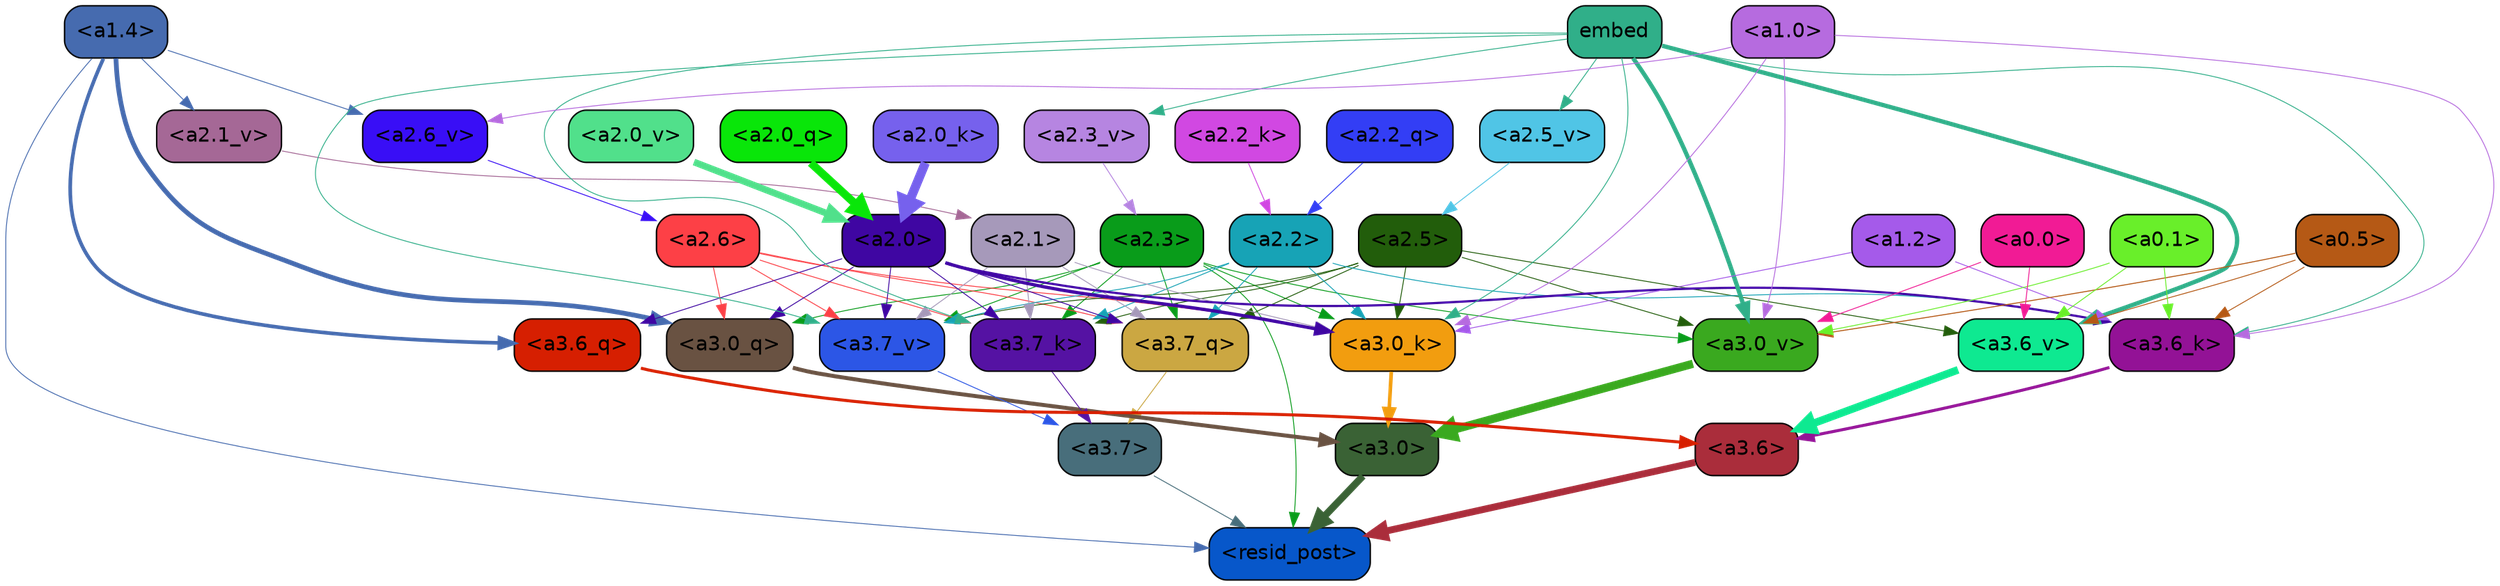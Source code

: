 strict digraph "" {
	graph [bgcolor=transparent,
		layout=dot,
		overlap=false,
		splines=true
	];
	"<a3.7>"	[color=black,
		fillcolor="#486e7b",
		fontname=Helvetica,
		shape=box,
		style="filled, rounded"];
	"<resid_post>"	[color=black,
		fillcolor="#0757ca",
		fontname=Helvetica,
		shape=box,
		style="filled, rounded"];
	"<a3.7>" -> "<resid_post>"	[color="#486e7b",
		penwidth=0.6];
	"<a3.6>"	[color=black,
		fillcolor="#aa2d3b",
		fontname=Helvetica,
		shape=box,
		style="filled, rounded"];
	"<a3.6>" -> "<resid_post>"	[color="#aa2d3b",
		penwidth=4.753257989883423];
	"<a3.0>"	[color=black,
		fillcolor="#3a6235",
		fontname=Helvetica,
		shape=box,
		style="filled, rounded"];
	"<a3.0>" -> "<resid_post>"	[color="#3a6235",
		penwidth=4.90053927898407];
	"<a2.3>"	[color=black,
		fillcolor="#099c1a",
		fontname=Helvetica,
		shape=box,
		style="filled, rounded"];
	"<a2.3>" -> "<resid_post>"	[color="#099c1a",
		penwidth=0.6];
	"<a3.7_q>"	[color=black,
		fillcolor="#cba742",
		fontname=Helvetica,
		shape=box,
		style="filled, rounded"];
	"<a2.3>" -> "<a3.7_q>"	[color="#099c1a",
		penwidth=0.6];
	"<a3.0_q>"	[color=black,
		fillcolor="#695242",
		fontname=Helvetica,
		shape=box,
		style="filled, rounded"];
	"<a2.3>" -> "<a3.0_q>"	[color="#099c1a",
		penwidth=0.6];
	"<a3.7_k>"	[color=black,
		fillcolor="#5512a3",
		fontname=Helvetica,
		shape=box,
		style="filled, rounded"];
	"<a2.3>" -> "<a3.7_k>"	[color="#099c1a",
		penwidth=0.6];
	"<a3.0_k>"	[color=black,
		fillcolor="#f29d0f",
		fontname=Helvetica,
		shape=box,
		style="filled, rounded"];
	"<a2.3>" -> "<a3.0_k>"	[color="#099c1a",
		penwidth=0.6];
	"<a3.7_v>"	[color=black,
		fillcolor="#2c56e6",
		fontname=Helvetica,
		shape=box,
		style="filled, rounded"];
	"<a2.3>" -> "<a3.7_v>"	[color="#099c1a",
		penwidth=0.6];
	"<a3.0_v>"	[color=black,
		fillcolor="#3aa91f",
		fontname=Helvetica,
		shape=box,
		style="filled, rounded"];
	"<a2.3>" -> "<a3.0_v>"	[color="#099c1a",
		penwidth=0.6];
	"<a1.4>"	[color=black,
		fillcolor="#466baf",
		fontname=Helvetica,
		shape=box,
		style="filled, rounded"];
	"<a1.4>" -> "<resid_post>"	[color="#466baf",
		penwidth=0.6];
	"<a3.6_q>"	[color=black,
		fillcolor="#d61f01",
		fontname=Helvetica,
		shape=box,
		style="filled, rounded"];
	"<a1.4>" -> "<a3.6_q>"	[color="#466baf",
		penwidth=2.5149343013763428];
	"<a1.4>" -> "<a3.0_q>"	[color="#466baf",
		penwidth=3.2760138511657715];
	"<a2.6_v>"	[color=black,
		fillcolor="#390ef6",
		fontname=Helvetica,
		shape=box,
		style="filled, rounded"];
	"<a1.4>" -> "<a2.6_v>"	[color="#466baf",
		penwidth=0.6];
	"<a2.1_v>"	[color=black,
		fillcolor="#a56896",
		fontname=Helvetica,
		shape=box,
		style="filled, rounded"];
	"<a1.4>" -> "<a2.1_v>"	[color="#466baf",
		penwidth=0.6];
	"<a3.7_q>" -> "<a3.7>"	[color="#cba742",
		penwidth=0.6];
	"<a3.6_q>" -> "<a3.6>"	[color="#d61f01",
		penwidth=2.091020345687866];
	"<a3.0_q>" -> "<a3.0>"	[color="#695242",
		penwidth=2.7421876192092896];
	"<a3.7_k>" -> "<a3.7>"	[color="#5512a3",
		penwidth=0.6];
	"<a3.6_k>"	[color=black,
		fillcolor="#931296",
		fontname=Helvetica,
		shape=box,
		style="filled, rounded"];
	"<a3.6_k>" -> "<a3.6>"	[color="#931296",
		penwidth=2.048597991466522];
	"<a3.0_k>" -> "<a3.0>"	[color="#f29d0f",
		penwidth=2.476402521133423];
	"<a3.7_v>" -> "<a3.7>"	[color="#2c56e6",
		penwidth=0.6];
	"<a3.6_v>"	[color=black,
		fillcolor="#0ee991",
		fontname=Helvetica,
		shape=box,
		style="filled, rounded"];
	"<a3.6_v>" -> "<a3.6>"	[color="#0ee991",
		penwidth=5.2550448179244995];
	"<a3.0_v>" -> "<a3.0>"	[color="#3aa91f",
		penwidth=5.652270674705505];
	"<a2.6>"	[color=black,
		fillcolor="#fd4046",
		fontname=Helvetica,
		shape=box,
		style="filled, rounded"];
	"<a2.6>" -> "<a3.7_q>"	[color="#fd4046",
		penwidth=0.6];
	"<a2.6>" -> "<a3.0_q>"	[color="#fd4046",
		penwidth=0.6];
	"<a2.6>" -> "<a3.7_k>"	[color="#fd4046",
		penwidth=0.6];
	"<a2.6>" -> "<a3.0_k>"	[color="#fd4046",
		penwidth=0.6];
	"<a2.6>" -> "<a3.7_v>"	[color="#fd4046",
		penwidth=0.6];
	"<a2.5>"	[color=black,
		fillcolor="#225d0b",
		fontname=Helvetica,
		shape=box,
		style="filled, rounded"];
	"<a2.5>" -> "<a3.7_q>"	[color="#225d0b",
		penwidth=0.6];
	"<a2.5>" -> "<a3.7_k>"	[color="#225d0b",
		penwidth=0.6];
	"<a2.5>" -> "<a3.0_k>"	[color="#225d0b",
		penwidth=0.6];
	"<a2.5>" -> "<a3.7_v>"	[color="#225d0b",
		penwidth=0.6];
	"<a2.5>" -> "<a3.6_v>"	[color="#225d0b",
		penwidth=0.6];
	"<a2.5>" -> "<a3.0_v>"	[color="#225d0b",
		penwidth=0.6];
	"<a2.2>"	[color=black,
		fillcolor="#17a3b6",
		fontname=Helvetica,
		shape=box,
		style="filled, rounded"];
	"<a2.2>" -> "<a3.7_q>"	[color="#17a3b6",
		penwidth=0.6];
	"<a2.2>" -> "<a3.7_k>"	[color="#17a3b6",
		penwidth=0.6];
	"<a2.2>" -> "<a3.6_k>"	[color="#17a3b6",
		penwidth=0.6];
	"<a2.2>" -> "<a3.0_k>"	[color="#17a3b6",
		penwidth=0.6];
	"<a2.2>" -> "<a3.7_v>"	[color="#17a3b6",
		penwidth=0.6];
	"<a2.1>"	[color=black,
		fillcolor="#a699ba",
		fontname=Helvetica,
		shape=box,
		style="filled, rounded"];
	"<a2.1>" -> "<a3.7_q>"	[color="#a699ba",
		penwidth=0.6];
	"<a2.1>" -> "<a3.7_k>"	[color="#a699ba",
		penwidth=0.6];
	"<a2.1>" -> "<a3.0_k>"	[color="#a699ba",
		penwidth=0.6];
	"<a2.1>" -> "<a3.7_v>"	[color="#a699ba",
		penwidth=0.6];
	"<a2.0>"	[color=black,
		fillcolor="#3f06a2",
		fontname=Helvetica,
		shape=box,
		style="filled, rounded"];
	"<a2.0>" -> "<a3.7_q>"	[color="#3f06a2",
		penwidth=0.6];
	"<a2.0>" -> "<a3.6_q>"	[color="#3f06a2",
		penwidth=0.6];
	"<a2.0>" -> "<a3.0_q>"	[color="#3f06a2",
		penwidth=0.6];
	"<a2.0>" -> "<a3.7_k>"	[color="#3f06a2",
		penwidth=0.6];
	"<a2.0>" -> "<a3.6_k>"	[color="#3f06a2",
		penwidth=1.5290023684501648];
	"<a2.0>" -> "<a3.0_k>"	[color="#3f06a2",
		penwidth=2.2635570764541626];
	"<a2.0>" -> "<a3.7_v>"	[color="#3f06a2",
		penwidth=0.6];
	embed	[color=black,
		fillcolor="#30af89",
		fontname=Helvetica,
		shape=box,
		style="filled, rounded"];
	embed -> "<a3.7_k>"	[color="#30af89",
		penwidth=0.6];
	embed -> "<a3.6_k>"	[color="#30af89",
		penwidth=0.6];
	embed -> "<a3.0_k>"	[color="#30af89",
		penwidth=0.6];
	embed -> "<a3.7_v>"	[color="#30af89",
		penwidth=0.6];
	embed -> "<a3.6_v>"	[color="#30af89",
		penwidth=2.9556376338005066];
	embed -> "<a3.0_v>"	[color="#30af89",
		penwidth=2.972973108291626];
	"<a2.5_v>"	[color=black,
		fillcolor="#50c5e6",
		fontname=Helvetica,
		shape=box,
		style="filled, rounded"];
	embed -> "<a2.5_v>"	[color="#30af89",
		penwidth=0.6];
	"<a2.3_v>"	[color=black,
		fillcolor="#b685e1",
		fontname=Helvetica,
		shape=box,
		style="filled, rounded"];
	embed -> "<a2.3_v>"	[color="#30af89",
		penwidth=0.6];
	"<a1.2>"	[color=black,
		fillcolor="#a55aea",
		fontname=Helvetica,
		shape=box,
		style="filled, rounded"];
	"<a1.2>" -> "<a3.6_k>"	[color="#a55aea",
		penwidth=0.6];
	"<a1.2>" -> "<a3.0_k>"	[color="#a55aea",
		penwidth=0.6];
	"<a1.0>"	[color=black,
		fillcolor="#b66bdf",
		fontname=Helvetica,
		shape=box,
		style="filled, rounded"];
	"<a1.0>" -> "<a3.6_k>"	[color="#b66bdf",
		penwidth=0.6];
	"<a1.0>" -> "<a3.0_k>"	[color="#b66bdf",
		penwidth=0.6];
	"<a1.0>" -> "<a3.0_v>"	[color="#b66bdf",
		penwidth=0.6];
	"<a1.0>" -> "<a2.6_v>"	[color="#b66bdf",
		penwidth=0.6];
	"<a0.5>"	[color=black,
		fillcolor="#b55915",
		fontname=Helvetica,
		shape=box,
		style="filled, rounded"];
	"<a0.5>" -> "<a3.6_k>"	[color="#b55915",
		penwidth=0.6];
	"<a0.5>" -> "<a3.6_v>"	[color="#b55915",
		penwidth=0.6];
	"<a0.5>" -> "<a3.0_v>"	[color="#b55915",
		penwidth=0.6790935099124908];
	"<a0.1>"	[color=black,
		fillcolor="#69ef2a",
		fontname=Helvetica,
		shape=box,
		style="filled, rounded"];
	"<a0.1>" -> "<a3.6_k>"	[color="#69ef2a",
		penwidth=0.6];
	"<a0.1>" -> "<a3.6_v>"	[color="#69ef2a",
		penwidth=0.6];
	"<a0.1>" -> "<a3.0_v>"	[color="#69ef2a",
		penwidth=0.6];
	"<a0.0>"	[color=black,
		fillcolor="#f11b95",
		fontname=Helvetica,
		shape=box,
		style="filled, rounded"];
	"<a0.0>" -> "<a3.6_v>"	[color="#f11b95",
		penwidth=0.6];
	"<a0.0>" -> "<a3.0_v>"	[color="#f11b95",
		penwidth=0.6];
	"<a2.2_q>"	[color=black,
		fillcolor="#333ef5",
		fontname=Helvetica,
		shape=box,
		style="filled, rounded"];
	"<a2.2_q>" -> "<a2.2>"	[color="#333ef5",
		penwidth=0.6];
	"<a2.0_q>"	[color=black,
		fillcolor="#09e609",
		fontname=Helvetica,
		shape=box,
		style="filled, rounded"];
	"<a2.0_q>" -> "<a2.0>"	[color="#09e609",
		penwidth=5.557696580886841];
	"<a2.2_k>"	[color=black,
		fillcolor="#d148e2",
		fontname=Helvetica,
		shape=box,
		style="filled, rounded"];
	"<a2.2_k>" -> "<a2.2>"	[color="#d148e2",
		penwidth=0.6];
	"<a2.0_k>"	[color=black,
		fillcolor="#7661ed",
		fontname=Helvetica,
		shape=box,
		style="filled, rounded"];
	"<a2.0_k>" -> "<a2.0>"	[color="#7661ed",
		penwidth=6.320472955703735];
	"<a2.6_v>" -> "<a2.6>"	[color="#390ef6",
		penwidth=0.6];
	"<a2.5_v>" -> "<a2.5>"	[color="#50c5e6",
		penwidth=0.6];
	"<a2.3_v>" -> "<a2.3>"	[color="#b685e1",
		penwidth=0.6];
	"<a2.1_v>" -> "<a2.1>"	[color="#a56896",
		penwidth=0.6];
	"<a2.0_v>"	[color=black,
		fillcolor="#51e08b",
		fontname=Helvetica,
		shape=box,
		style="filled, rounded"];
	"<a2.0_v>" -> "<a2.0>"	[color="#51e08b",
		penwidth=4.611755967140198];
}
